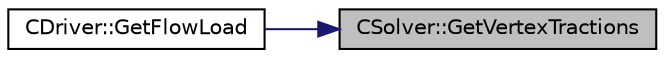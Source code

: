 digraph "CSolver::GetVertexTractions"
{
 // LATEX_PDF_SIZE
  edge [fontname="Helvetica",fontsize="10",labelfontname="Helvetica",labelfontsize="10"];
  node [fontname="Helvetica",fontsize="10",shape=record];
  rankdir="RL";
  Node1 [label="CSolver::GetVertexTractions",height=0.2,width=0.4,color="black", fillcolor="grey75", style="filled", fontcolor="black",tooltip="Set the adjoints of the vertex tractions."];
  Node1 -> Node2 [dir="back",color="midnightblue",fontsize="10",style="solid",fontname="Helvetica"];
  Node2 [label="CDriver::GetFlowLoad",height=0.2,width=0.4,color="black", fillcolor="white", style="filled",URL="$classCDriver.html#a1c581e65ec5d024cab0f495f1c9fbdc8",tooltip="Get the flow load (from the extra step - the repeated methods should be unified once the postprocessi..."];
}

